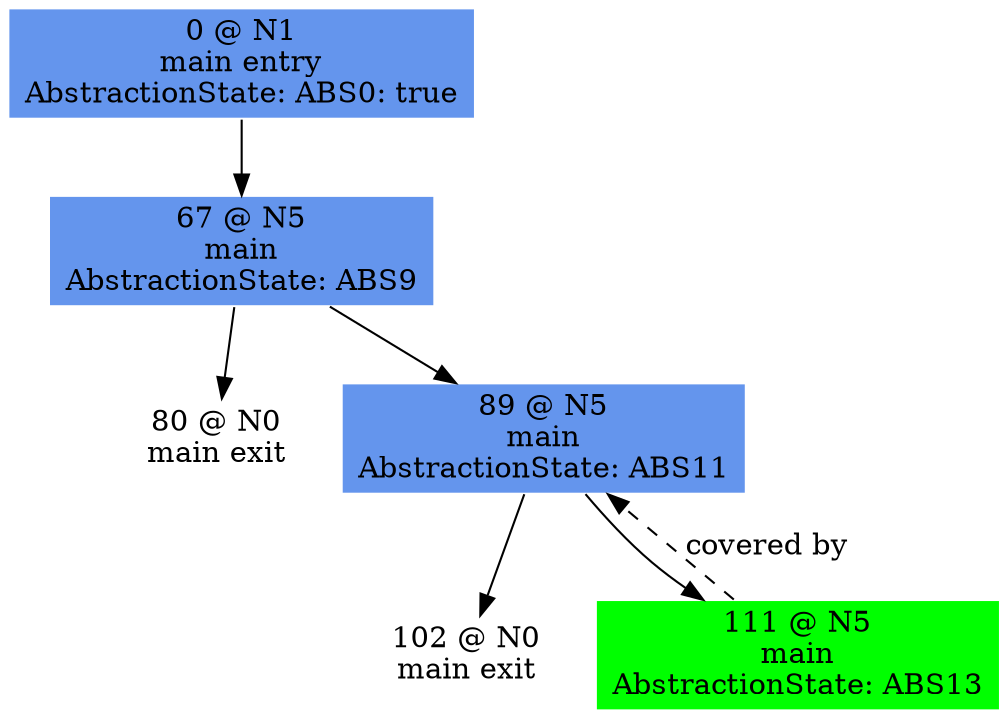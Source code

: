 digraph ARG {
node [style="filled" shape="box" color="white"]
0 [fillcolor="cornflowerblue" label="0 @ N1\nmain entry\nAbstractionState: ABS0: true\n" id="0"]
67 [fillcolor="cornflowerblue" label="67 @ N5\nmain\nAbstractionState: ABS9\n" id="67"]
80 [label="80 @ N0\nmain exit\n" id="80"]
89 [fillcolor="cornflowerblue" label="89 @ N5\nmain\nAbstractionState: ABS11\n" id="89"]
102 [label="102 @ N0\nmain exit\n" id="102"]
111 [fillcolor="green" label="111 @ N5\nmain\nAbstractionState: ABS13\n" id="111"]
0 -> 67 []
67 -> 89 []
67 -> 80 []
111 -> 89 [style="dashed" weight="0" label="covered by"]
89 -> 111 []
89 -> 102 []
}
